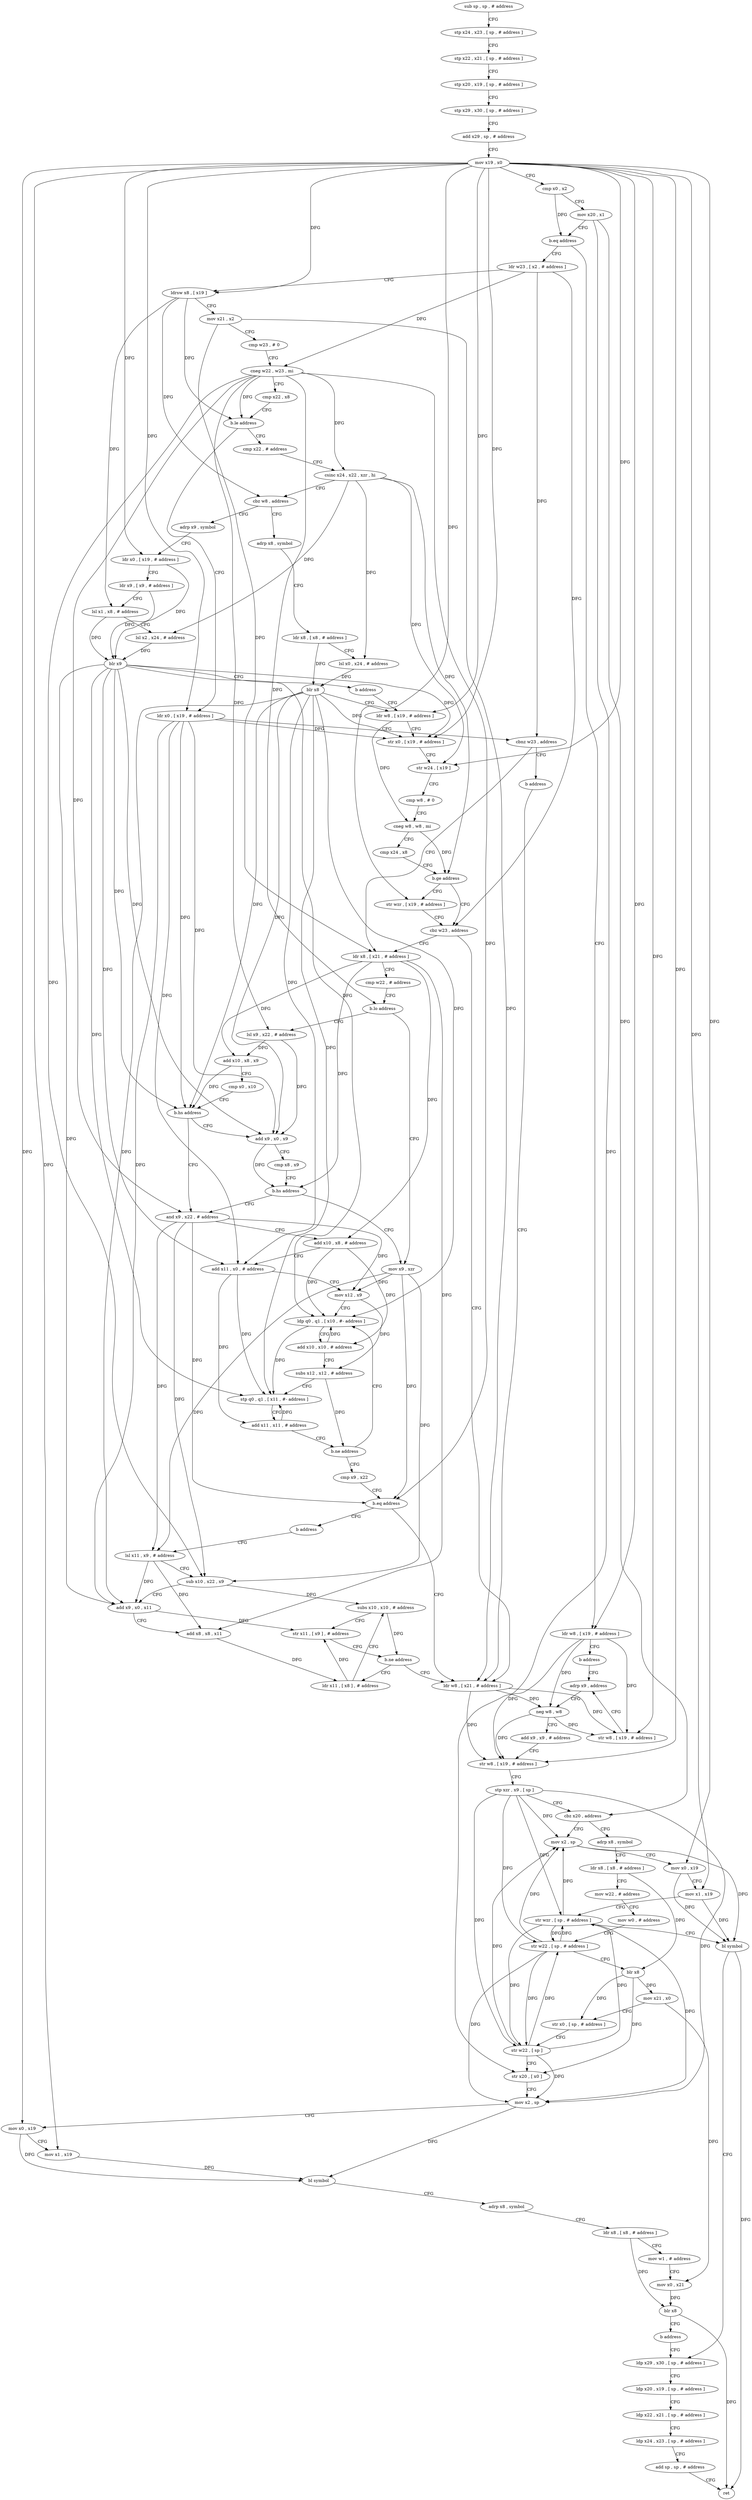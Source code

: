 digraph "func" {
"4231888" [label = "sub sp , sp , # address" ]
"4231892" [label = "stp x24 , x23 , [ sp , # address ]" ]
"4231896" [label = "stp x22 , x21 , [ sp , # address ]" ]
"4231900" [label = "stp x20 , x19 , [ sp , # address ]" ]
"4231904" [label = "stp x29 , x30 , [ sp , # address ]" ]
"4231908" [label = "add x29 , sp , # address" ]
"4231912" [label = "mov x19 , x0" ]
"4231916" [label = "cmp x0 , x2" ]
"4231920" [label = "mov x20 , x1" ]
"4231924" [label = "b.eq address" ]
"4231996" [label = "ldr w8 , [ x19 , # address ]" ]
"4231928" [label = "ldr w23 , [ x2 , # address ]" ]
"4232000" [label = "b address" ]
"4232152" [label = "adrp x9 , address" ]
"4231932" [label = "ldrsw x8 , [ x19 ]" ]
"4231936" [label = "mov x21 , x2" ]
"4231940" [label = "cmp w23 , # 0" ]
"4231944" [label = "cneg w22 , w23 , mi" ]
"4231948" [label = "cmp x22 , x8" ]
"4231952" [label = "b.le address" ]
"4232004" [label = "ldr x0 , [ x19 , # address ]" ]
"4231956" [label = "cmp x22 , # address" ]
"4232156" [label = "neg w8 , w8" ]
"4232160" [label = "add x9 , x9 , # address" ]
"4232164" [label = "str w8 , [ x19 , # address ]" ]
"4232168" [label = "stp xzr , x9 , [ sp ]" ]
"4232172" [label = "cbz x20 , address" ]
"4232256" [label = "mov x2 , sp" ]
"4232176" [label = "adrp x8 , symbol" ]
"4232008" [label = "cbnz w23 , address" ]
"4232068" [label = "ldr x8 , [ x21 , # address ]" ]
"4232012" [label = "b address" ]
"4231960" [label = "csinc x24 , x22 , xzr , hi" ]
"4231964" [label = "cbz w8 , address" ]
"4232016" [label = "adrp x8 , symbol" ]
"4231968" [label = "adrp x9 , symbol" ]
"4232260" [label = "mov x0 , x19" ]
"4232264" [label = "mov x1 , x19" ]
"4232268" [label = "str wzr , [ sp , # address ]" ]
"4232272" [label = "bl symbol" ]
"4232276" [label = "ldp x29 , x30 , [ sp , # address ]" ]
"4232180" [label = "ldr x8 , [ x8 , # address ]" ]
"4232184" [label = "mov w22 , # address" ]
"4232188" [label = "mov w0 , # address" ]
"4232192" [label = "str w22 , [ sp , # address ]" ]
"4232196" [label = "blr x8" ]
"4232200" [label = "mov x21 , x0" ]
"4232204" [label = "str x0 , [ sp , # address ]" ]
"4232208" [label = "str w22 , [ sp ]" ]
"4232212" [label = "str x20 , [ x0 ]" ]
"4232216" [label = "mov x2 , sp" ]
"4232220" [label = "mov x0 , x19" ]
"4232224" [label = "mov x1 , x19" ]
"4232228" [label = "bl symbol" ]
"4232232" [label = "adrp x8 , symbol" ]
"4232236" [label = "ldr x8 , [ x8 , # address ]" ]
"4232240" [label = "mov w1 , # address" ]
"4232244" [label = "mov x0 , x21" ]
"4232248" [label = "blr x8" ]
"4232252" [label = "b address" ]
"4232072" [label = "cmp w22 , # address" ]
"4232076" [label = "b.lo address" ]
"4232108" [label = "mov x9 , xzr" ]
"4232080" [label = "lsl x9 , x22 , # address" ]
"4232144" [label = "ldr w8 , [ x21 , # address ]" ]
"4232020" [label = "ldr x8 , [ x8 , # address ]" ]
"4232024" [label = "lsl x0 , x24 , # address" ]
"4232028" [label = "blr x8" ]
"4232032" [label = "ldr w8 , [ x19 , # address ]" ]
"4231972" [label = "ldr x0 , [ x19 , # address ]" ]
"4231976" [label = "ldr x9 , [ x9 , # address ]" ]
"4231980" [label = "lsl x1 , x8 , # address" ]
"4231984" [label = "lsl x2 , x24 , # address" ]
"4231988" [label = "blr x9" ]
"4231992" [label = "b address" ]
"4232280" [label = "ldp x20 , x19 , [ sp , # address ]" ]
"4232284" [label = "ldp x22 , x21 , [ sp , # address ]" ]
"4232288" [label = "ldp x24 , x23 , [ sp , # address ]" ]
"4232292" [label = "add sp , sp , # address" ]
"4232296" [label = "ret" ]
"4232112" [label = "lsl x11 , x9 , # address" ]
"4232084" [label = "add x10 , x8 , x9" ]
"4232088" [label = "cmp x0 , x10" ]
"4232092" [label = "b.hs address" ]
"4232300" [label = "and x9 , x22 , # address" ]
"4232096" [label = "add x9 , x0 , x9" ]
"4232148" [label = "str w8 , [ x19 , # address ]" ]
"4232064" [label = "cbz w23 , address" ]
"4232060" [label = "str wzr , [ x19 , # address ]" ]
"4232036" [label = "str x0 , [ x19 , # address ]" ]
"4232040" [label = "str w24 , [ x19 ]" ]
"4232044" [label = "cmp w8 , # 0" ]
"4232048" [label = "cneg w8 , w8 , mi" ]
"4232052" [label = "cmp x24 , x8" ]
"4232056" [label = "b.ge address" ]
"4232128" [label = "ldr x11 , [ x8 ] , # address" ]
"4232132" [label = "subs x10 , x10 , # address" ]
"4232136" [label = "str x11 , [ x9 ] , # address" ]
"4232140" [label = "b.ne address" ]
"4232304" [label = "add x10 , x8 , # address" ]
"4232308" [label = "add x11 , x0 , # address" ]
"4232312" [label = "mov x12 , x9" ]
"4232316" [label = "ldp q0 , q1 , [ x10 , #- address ]" ]
"4232100" [label = "cmp x8 , x9" ]
"4232104" [label = "b.hs address" ]
"4232320" [label = "add x10 , x10 , # address" ]
"4232324" [label = "subs x12 , x12 , # address" ]
"4232328" [label = "stp q0 , q1 , [ x11 , #- address ]" ]
"4232332" [label = "add x11 , x11 , # address" ]
"4232336" [label = "b.ne address" ]
"4232340" [label = "cmp x9 , x22" ]
"4232344" [label = "b.eq address" ]
"4232348" [label = "b address" ]
"4232116" [label = "sub x10 , x22 , x9" ]
"4232120" [label = "add x9 , x0 , x11" ]
"4232124" [label = "add x8 , x8 , x11" ]
"4231888" -> "4231892" [ label = "CFG" ]
"4231892" -> "4231896" [ label = "CFG" ]
"4231896" -> "4231900" [ label = "CFG" ]
"4231900" -> "4231904" [ label = "CFG" ]
"4231904" -> "4231908" [ label = "CFG" ]
"4231908" -> "4231912" [ label = "CFG" ]
"4231912" -> "4231916" [ label = "CFG" ]
"4231912" -> "4231996" [ label = "DFG" ]
"4231912" -> "4231932" [ label = "DFG" ]
"4231912" -> "4232164" [ label = "DFG" ]
"4231912" -> "4232260" [ label = "DFG" ]
"4231912" -> "4232264" [ label = "DFG" ]
"4231912" -> "4232220" [ label = "DFG" ]
"4231912" -> "4232224" [ label = "DFG" ]
"4231912" -> "4232004" [ label = "DFG" ]
"4231912" -> "4232148" [ label = "DFG" ]
"4231912" -> "4231972" [ label = "DFG" ]
"4231912" -> "4232032" [ label = "DFG" ]
"4231912" -> "4232036" [ label = "DFG" ]
"4231912" -> "4232040" [ label = "DFG" ]
"4231912" -> "4232060" [ label = "DFG" ]
"4231916" -> "4231920" [ label = "CFG" ]
"4231916" -> "4231924" [ label = "DFG" ]
"4231920" -> "4231924" [ label = "CFG" ]
"4231920" -> "4232172" [ label = "DFG" ]
"4231920" -> "4232212" [ label = "DFG" ]
"4231924" -> "4231996" [ label = "CFG" ]
"4231924" -> "4231928" [ label = "CFG" ]
"4231996" -> "4232000" [ label = "CFG" ]
"4231996" -> "4232156" [ label = "DFG" ]
"4231996" -> "4232164" [ label = "DFG" ]
"4231996" -> "4232148" [ label = "DFG" ]
"4231928" -> "4231932" [ label = "CFG" ]
"4231928" -> "4231944" [ label = "DFG" ]
"4231928" -> "4232008" [ label = "DFG" ]
"4231928" -> "4232064" [ label = "DFG" ]
"4232000" -> "4232152" [ label = "CFG" ]
"4232152" -> "4232156" [ label = "CFG" ]
"4231932" -> "4231936" [ label = "CFG" ]
"4231932" -> "4231952" [ label = "DFG" ]
"4231932" -> "4231964" [ label = "DFG" ]
"4231932" -> "4231980" [ label = "DFG" ]
"4231936" -> "4231940" [ label = "CFG" ]
"4231936" -> "4232068" [ label = "DFG" ]
"4231936" -> "4232144" [ label = "DFG" ]
"4231940" -> "4231944" [ label = "CFG" ]
"4231944" -> "4231948" [ label = "CFG" ]
"4231944" -> "4231952" [ label = "DFG" ]
"4231944" -> "4231960" [ label = "DFG" ]
"4231944" -> "4232076" [ label = "DFG" ]
"4231944" -> "4232080" [ label = "DFG" ]
"4231944" -> "4232116" [ label = "DFG" ]
"4231944" -> "4232300" [ label = "DFG" ]
"4231944" -> "4232344" [ label = "DFG" ]
"4231948" -> "4231952" [ label = "CFG" ]
"4231952" -> "4232004" [ label = "CFG" ]
"4231952" -> "4231956" [ label = "CFG" ]
"4232004" -> "4232008" [ label = "CFG" ]
"4232004" -> "4232092" [ label = "DFG" ]
"4232004" -> "4232120" [ label = "DFG" ]
"4232004" -> "4232308" [ label = "DFG" ]
"4232004" -> "4232096" [ label = "DFG" ]
"4232004" -> "4232036" [ label = "DFG" ]
"4231956" -> "4231960" [ label = "CFG" ]
"4232156" -> "4232160" [ label = "CFG" ]
"4232156" -> "4232164" [ label = "DFG" ]
"4232156" -> "4232148" [ label = "DFG" ]
"4232160" -> "4232164" [ label = "CFG" ]
"4232164" -> "4232168" [ label = "CFG" ]
"4232168" -> "4232172" [ label = "CFG" ]
"4232168" -> "4232256" [ label = "DFG" ]
"4232168" -> "4232268" [ label = "DFG" ]
"4232168" -> "4232192" [ label = "DFG" ]
"4232168" -> "4232208" [ label = "DFG" ]
"4232168" -> "4232216" [ label = "DFG" ]
"4232172" -> "4232256" [ label = "CFG" ]
"4232172" -> "4232176" [ label = "CFG" ]
"4232256" -> "4232260" [ label = "CFG" ]
"4232256" -> "4232272" [ label = "DFG" ]
"4232176" -> "4232180" [ label = "CFG" ]
"4232008" -> "4232068" [ label = "CFG" ]
"4232008" -> "4232012" [ label = "CFG" ]
"4232068" -> "4232072" [ label = "CFG" ]
"4232068" -> "4232084" [ label = "DFG" ]
"4232068" -> "4232124" [ label = "DFG" ]
"4232068" -> "4232304" [ label = "DFG" ]
"4232068" -> "4232104" [ label = "DFG" ]
"4232012" -> "4232144" [ label = "CFG" ]
"4231960" -> "4231964" [ label = "CFG" ]
"4231960" -> "4232024" [ label = "DFG" ]
"4231960" -> "4231984" [ label = "DFG" ]
"4231960" -> "4232040" [ label = "DFG" ]
"4231960" -> "4232056" [ label = "DFG" ]
"4231964" -> "4232016" [ label = "CFG" ]
"4231964" -> "4231968" [ label = "CFG" ]
"4232016" -> "4232020" [ label = "CFG" ]
"4231968" -> "4231972" [ label = "CFG" ]
"4232260" -> "4232264" [ label = "CFG" ]
"4232260" -> "4232272" [ label = "DFG" ]
"4232264" -> "4232268" [ label = "CFG" ]
"4232264" -> "4232272" [ label = "DFG" ]
"4232268" -> "4232272" [ label = "CFG" ]
"4232268" -> "4232256" [ label = "DFG" ]
"4232268" -> "4232192" [ label = "DFG" ]
"4232268" -> "4232208" [ label = "DFG" ]
"4232268" -> "4232216" [ label = "DFG" ]
"4232272" -> "4232276" [ label = "CFG" ]
"4232272" -> "4232296" [ label = "DFG" ]
"4232276" -> "4232280" [ label = "CFG" ]
"4232180" -> "4232184" [ label = "CFG" ]
"4232180" -> "4232196" [ label = "DFG" ]
"4232184" -> "4232188" [ label = "CFG" ]
"4232188" -> "4232192" [ label = "CFG" ]
"4232192" -> "4232196" [ label = "CFG" ]
"4232192" -> "4232256" [ label = "DFG" ]
"4232192" -> "4232268" [ label = "DFG" ]
"4232192" -> "4232208" [ label = "DFG" ]
"4232192" -> "4232216" [ label = "DFG" ]
"4232196" -> "4232200" [ label = "DFG" ]
"4232196" -> "4232204" [ label = "DFG" ]
"4232196" -> "4232212" [ label = "DFG" ]
"4232200" -> "4232204" [ label = "CFG" ]
"4232200" -> "4232244" [ label = "DFG" ]
"4232204" -> "4232208" [ label = "CFG" ]
"4232208" -> "4232212" [ label = "CFG" ]
"4232208" -> "4232256" [ label = "DFG" ]
"4232208" -> "4232268" [ label = "DFG" ]
"4232208" -> "4232192" [ label = "DFG" ]
"4232208" -> "4232216" [ label = "DFG" ]
"4232212" -> "4232216" [ label = "CFG" ]
"4232216" -> "4232220" [ label = "CFG" ]
"4232216" -> "4232228" [ label = "DFG" ]
"4232220" -> "4232224" [ label = "CFG" ]
"4232220" -> "4232228" [ label = "DFG" ]
"4232224" -> "4232228" [ label = "DFG" ]
"4232228" -> "4232232" [ label = "CFG" ]
"4232232" -> "4232236" [ label = "CFG" ]
"4232236" -> "4232240" [ label = "CFG" ]
"4232236" -> "4232248" [ label = "DFG" ]
"4232240" -> "4232244" [ label = "CFG" ]
"4232244" -> "4232248" [ label = "DFG" ]
"4232248" -> "4232252" [ label = "CFG" ]
"4232248" -> "4232296" [ label = "DFG" ]
"4232252" -> "4232276" [ label = "CFG" ]
"4232072" -> "4232076" [ label = "CFG" ]
"4232076" -> "4232108" [ label = "CFG" ]
"4232076" -> "4232080" [ label = "CFG" ]
"4232108" -> "4232112" [ label = "DFG" ]
"4232108" -> "4232116" [ label = "DFG" ]
"4232108" -> "4232312" [ label = "DFG" ]
"4232108" -> "4232344" [ label = "DFG" ]
"4232080" -> "4232084" [ label = "DFG" ]
"4232080" -> "4232096" [ label = "DFG" ]
"4232144" -> "4232148" [ label = "DFG" ]
"4232144" -> "4232156" [ label = "DFG" ]
"4232144" -> "4232164" [ label = "DFG" ]
"4232020" -> "4232024" [ label = "CFG" ]
"4232020" -> "4232028" [ label = "DFG" ]
"4232024" -> "4232028" [ label = "DFG" ]
"4232028" -> "4232032" [ label = "CFG" ]
"4232028" -> "4232308" [ label = "DFG" ]
"4232028" -> "4232092" [ label = "DFG" ]
"4232028" -> "4232120" [ label = "DFG" ]
"4232028" -> "4232096" [ label = "DFG" ]
"4232028" -> "4232036" [ label = "DFG" ]
"4232028" -> "4232316" [ label = "DFG" ]
"4232028" -> "4232328" [ label = "DFG" ]
"4232032" -> "4232036" [ label = "CFG" ]
"4232032" -> "4232048" [ label = "DFG" ]
"4231972" -> "4231976" [ label = "CFG" ]
"4231972" -> "4231988" [ label = "DFG" ]
"4231976" -> "4231980" [ label = "CFG" ]
"4231976" -> "4231988" [ label = "DFG" ]
"4231980" -> "4231984" [ label = "CFG" ]
"4231980" -> "4231988" [ label = "DFG" ]
"4231984" -> "4231988" [ label = "DFG" ]
"4231988" -> "4231992" [ label = "CFG" ]
"4231988" -> "4232308" [ label = "DFG" ]
"4231988" -> "4232092" [ label = "DFG" ]
"4231988" -> "4232120" [ label = "DFG" ]
"4231988" -> "4232096" [ label = "DFG" ]
"4231988" -> "4232036" [ label = "DFG" ]
"4231988" -> "4232316" [ label = "DFG" ]
"4231988" -> "4232328" [ label = "DFG" ]
"4231992" -> "4232032" [ label = "CFG" ]
"4232280" -> "4232284" [ label = "CFG" ]
"4232284" -> "4232288" [ label = "CFG" ]
"4232288" -> "4232292" [ label = "CFG" ]
"4232292" -> "4232296" [ label = "CFG" ]
"4232112" -> "4232116" [ label = "CFG" ]
"4232112" -> "4232120" [ label = "DFG" ]
"4232112" -> "4232124" [ label = "DFG" ]
"4232084" -> "4232088" [ label = "CFG" ]
"4232084" -> "4232092" [ label = "DFG" ]
"4232088" -> "4232092" [ label = "CFG" ]
"4232092" -> "4232300" [ label = "CFG" ]
"4232092" -> "4232096" [ label = "CFG" ]
"4232300" -> "4232304" [ label = "CFG" ]
"4232300" -> "4232112" [ label = "DFG" ]
"4232300" -> "4232116" [ label = "DFG" ]
"4232300" -> "4232312" [ label = "DFG" ]
"4232300" -> "4232344" [ label = "DFG" ]
"4232096" -> "4232100" [ label = "CFG" ]
"4232096" -> "4232104" [ label = "DFG" ]
"4232148" -> "4232152" [ label = "CFG" ]
"4232064" -> "4232144" [ label = "CFG" ]
"4232064" -> "4232068" [ label = "CFG" ]
"4232060" -> "4232064" [ label = "CFG" ]
"4232036" -> "4232040" [ label = "CFG" ]
"4232040" -> "4232044" [ label = "CFG" ]
"4232044" -> "4232048" [ label = "CFG" ]
"4232048" -> "4232052" [ label = "CFG" ]
"4232048" -> "4232056" [ label = "DFG" ]
"4232052" -> "4232056" [ label = "CFG" ]
"4232056" -> "4232064" [ label = "CFG" ]
"4232056" -> "4232060" [ label = "CFG" ]
"4232128" -> "4232132" [ label = "CFG" ]
"4232128" -> "4232136" [ label = "DFG" ]
"4232132" -> "4232136" [ label = "CFG" ]
"4232132" -> "4232140" [ label = "DFG" ]
"4232136" -> "4232140" [ label = "CFG" ]
"4232140" -> "4232128" [ label = "CFG" ]
"4232140" -> "4232144" [ label = "CFG" ]
"4232304" -> "4232308" [ label = "CFG" ]
"4232304" -> "4232316" [ label = "DFG" ]
"4232304" -> "4232320" [ label = "DFG" ]
"4232308" -> "4232312" [ label = "CFG" ]
"4232308" -> "4232328" [ label = "DFG" ]
"4232308" -> "4232332" [ label = "DFG" ]
"4232312" -> "4232316" [ label = "CFG" ]
"4232312" -> "4232324" [ label = "DFG" ]
"4232316" -> "4232320" [ label = "CFG" ]
"4232316" -> "4232328" [ label = "DFG" ]
"4232100" -> "4232104" [ label = "CFG" ]
"4232104" -> "4232300" [ label = "CFG" ]
"4232104" -> "4232108" [ label = "CFG" ]
"4232320" -> "4232324" [ label = "CFG" ]
"4232320" -> "4232316" [ label = "DFG" ]
"4232324" -> "4232328" [ label = "CFG" ]
"4232324" -> "4232336" [ label = "DFG" ]
"4232328" -> "4232332" [ label = "CFG" ]
"4232332" -> "4232336" [ label = "CFG" ]
"4232332" -> "4232328" [ label = "DFG" ]
"4232336" -> "4232316" [ label = "CFG" ]
"4232336" -> "4232340" [ label = "CFG" ]
"4232340" -> "4232344" [ label = "CFG" ]
"4232344" -> "4232144" [ label = "CFG" ]
"4232344" -> "4232348" [ label = "CFG" ]
"4232348" -> "4232112" [ label = "CFG" ]
"4232116" -> "4232120" [ label = "CFG" ]
"4232116" -> "4232132" [ label = "DFG" ]
"4232120" -> "4232124" [ label = "CFG" ]
"4232120" -> "4232136" [ label = "DFG" ]
"4232124" -> "4232128" [ label = "DFG" ]
}

